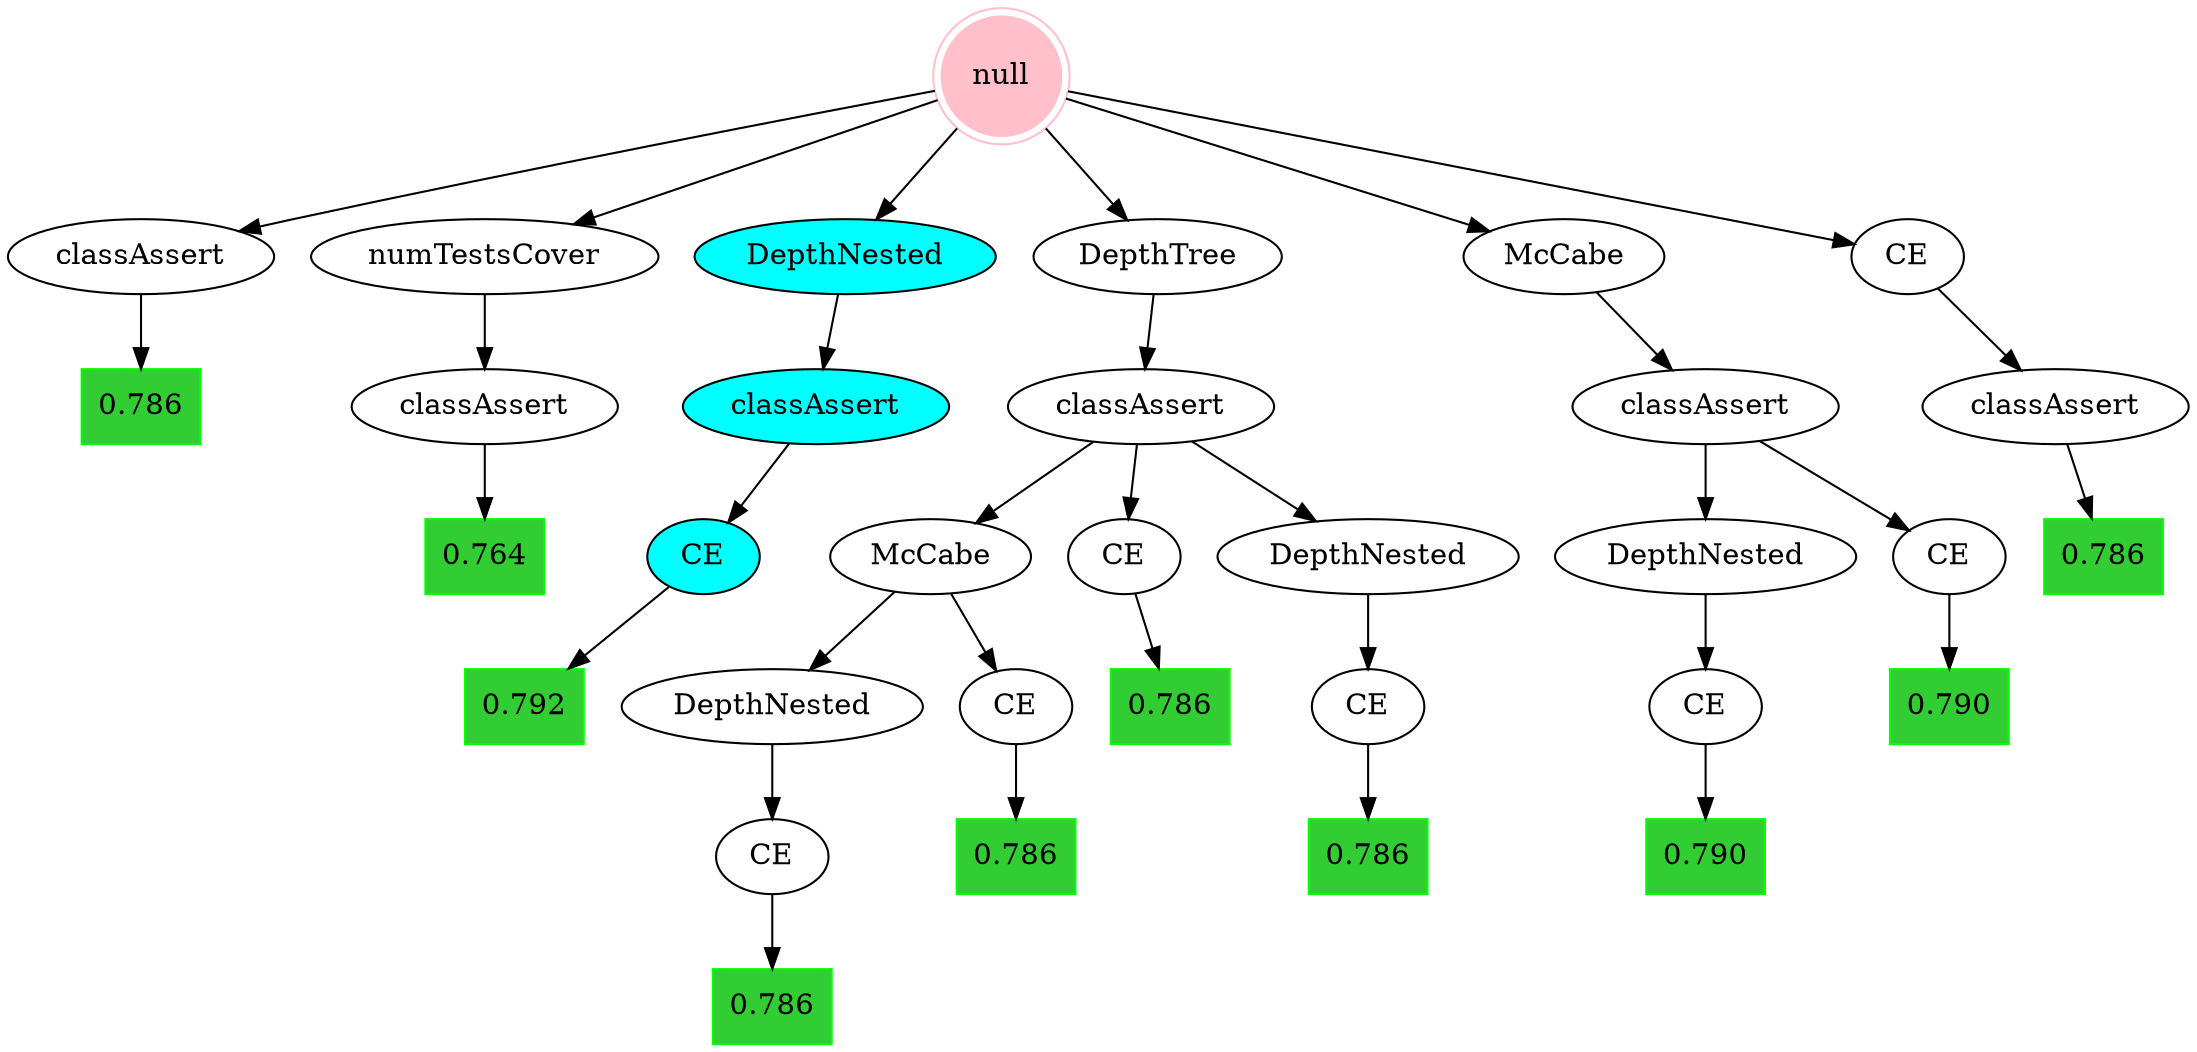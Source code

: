 digraph FeatureTree {
158[ label = "CE", ]
183[ label = "0.764",  color = green, style = filled, fillcolor = limegreen, shape = box]
176[ label = "0.790",  color = green, style = filled, fillcolor = limegreen, shape = box]
121[ label = "null",  color = pink, style = filled, fillcolor = pink, shape = doublecircle]
139[ label = "classAssert", ]
173[ label = "classAssert", ]
156[ label = "classAssert", ]
140[ label = "McCabe", ]
142[ label = "CE", ]
166[ label = "CE",  style = filled, fillcolor = cyan]
175[ label = "0.790",  color = green, style = filled, fillcolor = limegreen, shape = box]
157[ label = "DepthNested", ]
146[ label = "CE", ]
171[ label = "numTestsCover", ]
174[ label = "0.792",  color = green, style = filled, fillcolor = limegreen, shape = box]
160[ label = "DepthNested",  style = filled, fillcolor = cyan]
172[ label = "classAssert", ]
141[ label = "DepthNested", ]
165[ label = "classAssert",  style = filled, fillcolor = cyan]
180[ label = "0.786",  color = green, style = filled, fillcolor = limegreen, shape = box]
122[ label = "DepthTree", ]
182[ label = "0.786",  color = green, style = filled, fillcolor = limegreen, shape = box]
147[ label = "McCabe", ]
177[ label = "0.786",  color = green, style = filled, fillcolor = limegreen, shape = box]
167[ label = "CE", ]
143[ label = "CE", ]
178[ label = "0.786",  color = green, style = filled, fillcolor = limegreen, shape = box]
144[ label = "DepthNested", ]
145[ label = "CE", ]
159[ label = "CE", ]
170[ label = "classAssert", ]
179[ label = "0.786",  color = green, style = filled, fillcolor = limegreen, shape = box]
181[ label = "0.786",  color = green, style = filled, fillcolor = limegreen, shape = box]
 146 -> 179
 139 -> 146
 139 -> 144
 160 -> 165
 171 -> 172
 121 -> 122
 144 -> 145
 170 -> 178
 143 -> 180
 121 -> 160
 159 -> 175
 166 -> 174
 165 -> 166
 156 -> 159
 156 -> 157
 173 -> 177
 172 -> 183
 147 -> 156
 121 -> 147
 122 -> 139
 121 -> 167
 140 -> 141
 140 -> 143
 121 -> 173
 121 -> 171
 167 -> 170
 158 -> 176
 145 -> 181
 142 -> 182
 141 -> 142
 139 -> 140
 157 -> 158
}